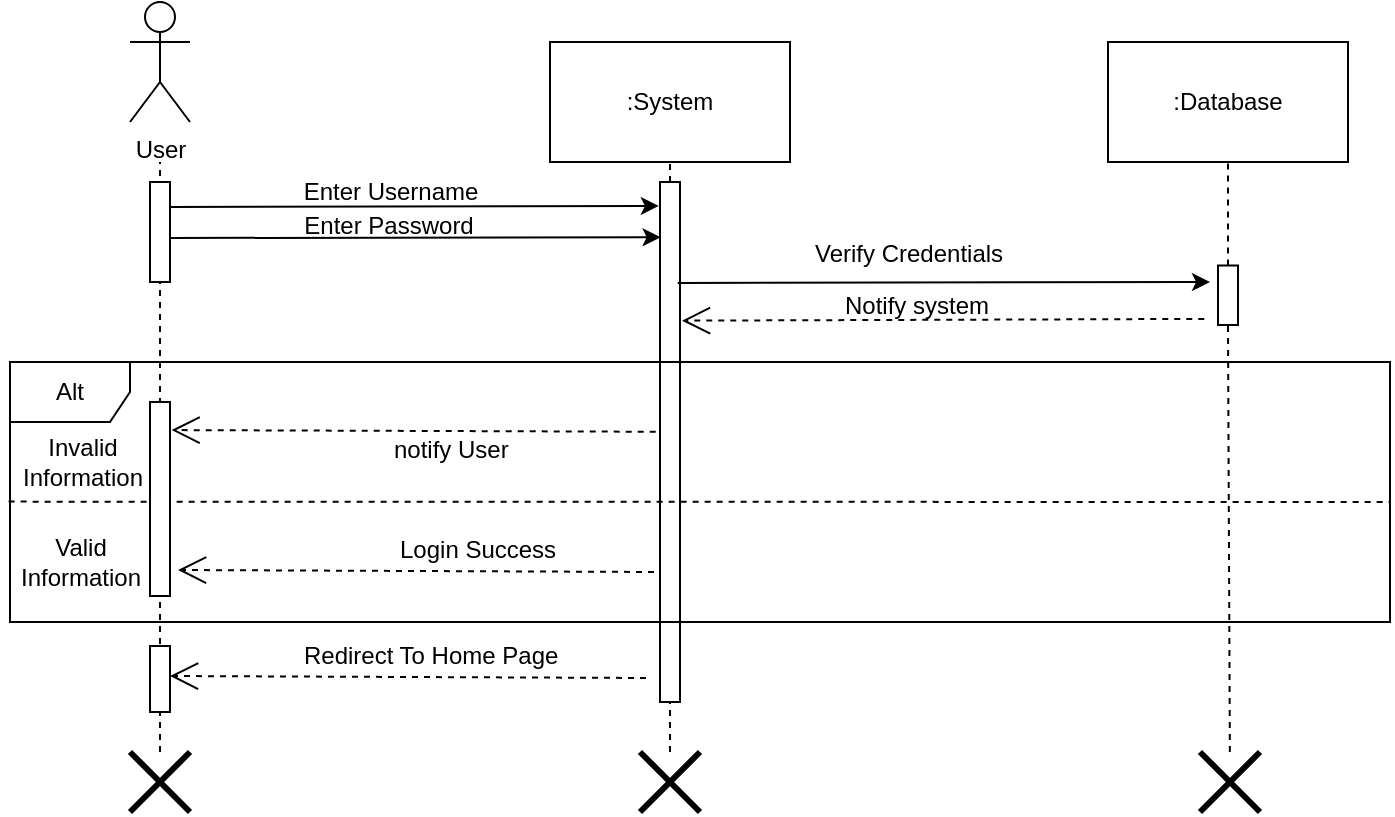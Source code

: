 <mxfile version="22.0.2" type="device">
  <diagram name="Page-1" id="2YBvvXClWsGukQMizWep">
    <mxGraphModel dx="522" dy="608" grid="1" gridSize="10" guides="1" tooltips="1" connect="1" arrows="1" fold="1" page="1" pageScale="1" pageWidth="850" pageHeight="1100" math="0" shadow="0">
      <root>
        <mxCell id="0" />
        <mxCell id="1" parent="0" />
        <mxCell id="SB4TEwUQo2XcKW8rI5Qr-15" value="" style="rounded=0;whiteSpace=wrap;html=1;" parent="1" vertex="1">
          <mxGeometry x="335" y="180" width="10" height="260" as="geometry" />
        </mxCell>
        <mxCell id="SB4TEwUQo2XcKW8rI5Qr-1" value="User" style="shape=umlActor;verticalLabelPosition=bottom;verticalAlign=top;html=1;outlineConnect=0;" parent="1" vertex="1">
          <mxGeometry x="70" y="90" width="30" height="60" as="geometry" />
        </mxCell>
        <mxCell id="SB4TEwUQo2XcKW8rI5Qr-2" value=":System" style="rounded=0;whiteSpace=wrap;html=1;" parent="1" vertex="1">
          <mxGeometry x="280" y="110" width="120" height="60" as="geometry" />
        </mxCell>
        <mxCell id="SB4TEwUQo2XcKW8rI5Qr-3" value=":Database" style="rounded=0;whiteSpace=wrap;html=1;" parent="1" vertex="1">
          <mxGeometry x="559" y="110" width="120" height="60" as="geometry" />
        </mxCell>
        <mxCell id="SB4TEwUQo2XcKW8rI5Qr-4" value="" style="endArrow=none;dashed=1;html=1;rounded=0;entryX=0.5;entryY=1;entryDx=0;entryDy=0;" parent="1" source="SB4TEwUQo2XcKW8rI5Qr-40" target="SB4TEwUQo2XcKW8rI5Qr-3" edge="1">
          <mxGeometry width="50" height="50" relative="1" as="geometry">
            <mxPoint x="620" y="480" as="sourcePoint" />
            <mxPoint x="640" y="230" as="targetPoint" />
          </mxGeometry>
        </mxCell>
        <mxCell id="SB4TEwUQo2XcKW8rI5Qr-5" value="" style="endArrow=none;dashed=1;html=1;rounded=0;" parent="1" source="SB4TEwUQo2XcKW8rI5Qr-15" target="SB4TEwUQo2XcKW8rI5Qr-2" edge="1">
          <mxGeometry width="50" height="50" relative="1" as="geometry">
            <mxPoint x="339.52" y="581.524" as="sourcePoint" />
            <mxPoint x="339.52" y="170" as="targetPoint" />
          </mxGeometry>
        </mxCell>
        <mxCell id="SB4TEwUQo2XcKW8rI5Qr-6" value="" style="endArrow=none;dashed=1;html=1;rounded=0;" parent="1" source="SB4TEwUQo2XcKW8rI5Qr-35" edge="1">
          <mxGeometry width="50" height="50" relative="1" as="geometry">
            <mxPoint x="85" y="480" as="sourcePoint" />
            <mxPoint x="85" y="170" as="targetPoint" />
          </mxGeometry>
        </mxCell>
        <mxCell id="SB4TEwUQo2XcKW8rI5Qr-7" value="" style="rounded=0;whiteSpace=wrap;html=1;" parent="1" vertex="1">
          <mxGeometry x="80" y="180" width="10" height="50" as="geometry" />
        </mxCell>
        <mxCell id="SB4TEwUQo2XcKW8rI5Qr-8" value="" style="endArrow=classic;html=1;rounded=0;exitX=1;exitY=0.25;exitDx=0;exitDy=0;entryX=-0.057;entryY=0.046;entryDx=0;entryDy=0;entryPerimeter=0;" parent="1" source="SB4TEwUQo2XcKW8rI5Qr-7" target="SB4TEwUQo2XcKW8rI5Qr-15" edge="1">
          <mxGeometry width="50" height="50" relative="1" as="geometry">
            <mxPoint x="200" y="300" as="sourcePoint" />
            <mxPoint x="330" y="193" as="targetPoint" />
          </mxGeometry>
        </mxCell>
        <mxCell id="SB4TEwUQo2XcKW8rI5Qr-9" value="Enter Username" style="text;html=1;align=center;verticalAlign=middle;resizable=0;points=[];autosize=1;strokeColor=none;fillColor=none;" parent="1" vertex="1">
          <mxGeometry x="145" y="170" width="110" height="30" as="geometry" />
        </mxCell>
        <mxCell id="SB4TEwUQo2XcKW8rI5Qr-10" value="" style="endArrow=classic;html=1;rounded=0;entryX=-0.269;entryY=0.099;entryDx=0;entryDy=0;entryPerimeter=0;" parent="1" edge="1">
          <mxGeometry width="50" height="50" relative="1" as="geometry">
            <mxPoint x="90" y="208" as="sourcePoint" />
            <mxPoint x="335.31" y="207.64" as="targetPoint" />
          </mxGeometry>
        </mxCell>
        <mxCell id="SB4TEwUQo2XcKW8rI5Qr-11" value="Enter Password" style="text;html=1;align=center;verticalAlign=middle;resizable=0;points=[];autosize=1;strokeColor=none;fillColor=none;" parent="1" vertex="1">
          <mxGeometry x="144" y="187" width="110" height="30" as="geometry" />
        </mxCell>
        <mxCell id="SB4TEwUQo2XcKW8rI5Qr-13" value="Alt" style="shape=umlFrame;whiteSpace=wrap;html=1;pointerEvents=0;" parent="1" vertex="1">
          <mxGeometry x="10" y="270" width="690" height="130" as="geometry" />
        </mxCell>
        <mxCell id="SB4TEwUQo2XcKW8rI5Qr-14" value="" style="endArrow=none;dashed=1;html=1;rounded=0;exitX=-0.001;exitY=0.537;exitDx=0;exitDy=0;exitPerimeter=0;" parent="1" source="SB4TEwUQo2XcKW8rI5Qr-13" edge="1">
          <mxGeometry width="50" height="50" relative="1" as="geometry">
            <mxPoint x="10" y="342" as="sourcePoint" />
            <mxPoint x="700" y="340" as="targetPoint" />
          </mxGeometry>
        </mxCell>
        <mxCell id="SB4TEwUQo2XcKW8rI5Qr-16" value="" style="endArrow=none;dashed=1;html=1;rounded=0;" parent="1" source="SB4TEwUQo2XcKW8rI5Qr-36" target="SB4TEwUQo2XcKW8rI5Qr-15" edge="1">
          <mxGeometry width="50" height="50" relative="1" as="geometry">
            <mxPoint x="340" y="480" as="sourcePoint" />
            <mxPoint x="340" y="170" as="targetPoint" />
          </mxGeometry>
        </mxCell>
        <mxCell id="SB4TEwUQo2XcKW8rI5Qr-24" value="Invalid&lt;br style=&quot;border-color: var(--border-color);&quot;&gt;Information" style="text;html=1;align=center;verticalAlign=middle;resizable=0;points=[];autosize=1;strokeColor=none;fillColor=none;" parent="1" vertex="1">
          <mxGeometry x="6" y="300" width="80" height="40" as="geometry" />
        </mxCell>
        <mxCell id="SB4TEwUQo2XcKW8rI5Qr-26" value="Valid&lt;br style=&quot;border-color: var(--border-color);&quot;&gt;Information" style="text;html=1;align=center;verticalAlign=middle;resizable=0;points=[];autosize=1;strokeColor=none;fillColor=none;" parent="1" vertex="1">
          <mxGeometry x="5" y="350" width="80" height="40" as="geometry" />
        </mxCell>
        <mxCell id="SB4TEwUQo2XcKW8rI5Qr-28" value="" style="endArrow=open;endSize=12;dashed=1;html=1;rounded=0;exitX=0.949;exitY=0.122;exitDx=0;exitDy=0;exitPerimeter=0;entryX=1.06;entryY=0.101;entryDx=0;entryDy=0;entryPerimeter=0;" parent="1" source="SB4TEwUQo2XcKW8rI5Qr-29" target="SB4TEwUQo2XcKW8rI5Qr-24" edge="1">
          <mxGeometry width="160" relative="1" as="geometry">
            <mxPoint x="326" y="307" as="sourcePoint" />
            <mxPoint x="96" y="307" as="targetPoint" />
          </mxGeometry>
        </mxCell>
        <mxCell id="SB4TEwUQo2XcKW8rI5Qr-29" value="notify User" style="text;whiteSpace=wrap;html=1;" parent="1" vertex="1">
          <mxGeometry x="200" y="300" width="140" height="40" as="geometry" />
        </mxCell>
        <mxCell id="SB4TEwUQo2XcKW8rI5Qr-30" value="" style="endArrow=open;endSize=12;dashed=1;html=1;rounded=0;exitX=0.949;exitY=0.122;exitDx=0;exitDy=0;exitPerimeter=0;entryX=1.06;entryY=0.101;entryDx=0;entryDy=0;entryPerimeter=0;" parent="1" edge="1">
          <mxGeometry width="160" relative="1" as="geometry">
            <mxPoint x="332" y="375" as="sourcePoint" />
            <mxPoint x="94" y="374" as="targetPoint" />
          </mxGeometry>
        </mxCell>
        <mxCell id="SB4TEwUQo2XcKW8rI5Qr-31" value="Login Success" style="text;whiteSpace=wrap;html=1;" parent="1" vertex="1">
          <mxGeometry x="203" y="350" width="90" height="40" as="geometry" />
        </mxCell>
        <mxCell id="SB4TEwUQo2XcKW8rI5Qr-33" value="" style="endArrow=classic;html=1;rounded=0;exitX=0.988;exitY=0.221;exitDx=0;exitDy=0;exitPerimeter=0;" parent="1" edge="1">
          <mxGeometry width="50" height="50" relative="1" as="geometry">
            <mxPoint x="343.88" y="230.46" as="sourcePoint" />
            <mxPoint x="610" y="230" as="targetPoint" />
          </mxGeometry>
        </mxCell>
        <mxCell id="SB4TEwUQo2XcKW8rI5Qr-34" value="Verify Credentials" style="text;html=1;align=center;verticalAlign=middle;resizable=0;points=[];autosize=1;strokeColor=none;fillColor=none;" parent="1" vertex="1">
          <mxGeometry x="399" y="201" width="120" height="30" as="geometry" />
        </mxCell>
        <mxCell id="SB4TEwUQo2XcKW8rI5Qr-35" value="" style="shape=umlDestroy;whiteSpace=wrap;html=1;strokeWidth=3;targetShapes=umlLifeline;" parent="1" vertex="1">
          <mxGeometry x="70" y="465" width="30" height="30" as="geometry" />
        </mxCell>
        <mxCell id="SB4TEwUQo2XcKW8rI5Qr-36" value="" style="shape=umlDestroy;whiteSpace=wrap;html=1;strokeWidth=3;targetShapes=umlLifeline;" parent="1" vertex="1">
          <mxGeometry x="325" y="465" width="30" height="30" as="geometry" />
        </mxCell>
        <mxCell id="SB4TEwUQo2XcKW8rI5Qr-37" value="" style="shape=umlDestroy;whiteSpace=wrap;html=1;strokeWidth=3;targetShapes=umlLifeline;" parent="1" vertex="1">
          <mxGeometry x="605" y="465" width="30" height="30" as="geometry" />
        </mxCell>
        <mxCell id="SB4TEwUQo2XcKW8rI5Qr-38" value="" style="endArrow=open;endSize=12;dashed=1;html=1;rounded=0;entryX=1.06;entryY=0.101;entryDx=0;entryDy=0;entryPerimeter=0;exitX=0.739;exitY=1.887;exitDx=0;exitDy=0;exitPerimeter=0;" parent="1" edge="1">
          <mxGeometry width="160" relative="1" as="geometry">
            <mxPoint x="607.13" y="248.449" as="sourcePoint" />
            <mxPoint x="346" y="249.33" as="targetPoint" />
          </mxGeometry>
        </mxCell>
        <mxCell id="SB4TEwUQo2XcKW8rI5Qr-39" value="Notify system" style="text;html=1;align=center;verticalAlign=middle;resizable=0;points=[];autosize=1;strokeColor=none;fillColor=none;" parent="1" vertex="1">
          <mxGeometry x="413" y="227" width="100" height="30" as="geometry" />
        </mxCell>
        <mxCell id="SB4TEwUQo2XcKW8rI5Qr-41" value="" style="endArrow=none;dashed=1;html=1;rounded=0;entryX=1;entryY=0.5;entryDx=0;entryDy=0;" parent="1" source="SB4TEwUQo2XcKW8rI5Qr-37" target="SB4TEwUQo2XcKW8rI5Qr-40" edge="1">
          <mxGeometry width="50" height="50" relative="1" as="geometry">
            <mxPoint x="620" y="465" as="sourcePoint" />
            <mxPoint x="619" y="170" as="targetPoint" />
          </mxGeometry>
        </mxCell>
        <mxCell id="SB4TEwUQo2XcKW8rI5Qr-40" value="" style="rounded=0;whiteSpace=wrap;html=1;rotation=90;" parent="1" vertex="1">
          <mxGeometry x="604.13" y="231.63" width="29.75" height="10" as="geometry" />
        </mxCell>
        <mxCell id="SB4TEwUQo2XcKW8rI5Qr-42" value="" style="endArrow=open;endSize=12;dashed=1;html=1;rounded=0;exitX=0.949;exitY=0.122;exitDx=0;exitDy=0;exitPerimeter=0;entryX=1.06;entryY=0.101;entryDx=0;entryDy=0;entryPerimeter=0;" parent="1" edge="1">
          <mxGeometry width="160" relative="1" as="geometry">
            <mxPoint x="328" y="428" as="sourcePoint" />
            <mxPoint x="90" y="427" as="targetPoint" />
          </mxGeometry>
        </mxCell>
        <mxCell id="SB4TEwUQo2XcKW8rI5Qr-43" value="Redirect To Home Page" style="text;whiteSpace=wrap;html=1;" parent="1" vertex="1">
          <mxGeometry x="155" y="403" width="131" height="40" as="geometry" />
        </mxCell>
        <mxCell id="SB4TEwUQo2XcKW8rI5Qr-44" value="" style="rounded=0;whiteSpace=wrap;html=1;" parent="1" vertex="1">
          <mxGeometry x="80" y="412" width="10" height="33" as="geometry" />
        </mxCell>
        <mxCell id="oZ_aV7rfm9-zmChiLQNR-1" value="" style="rounded=0;whiteSpace=wrap;html=1;" vertex="1" parent="1">
          <mxGeometry x="80" y="290" width="10" height="97" as="geometry" />
        </mxCell>
      </root>
    </mxGraphModel>
  </diagram>
</mxfile>

